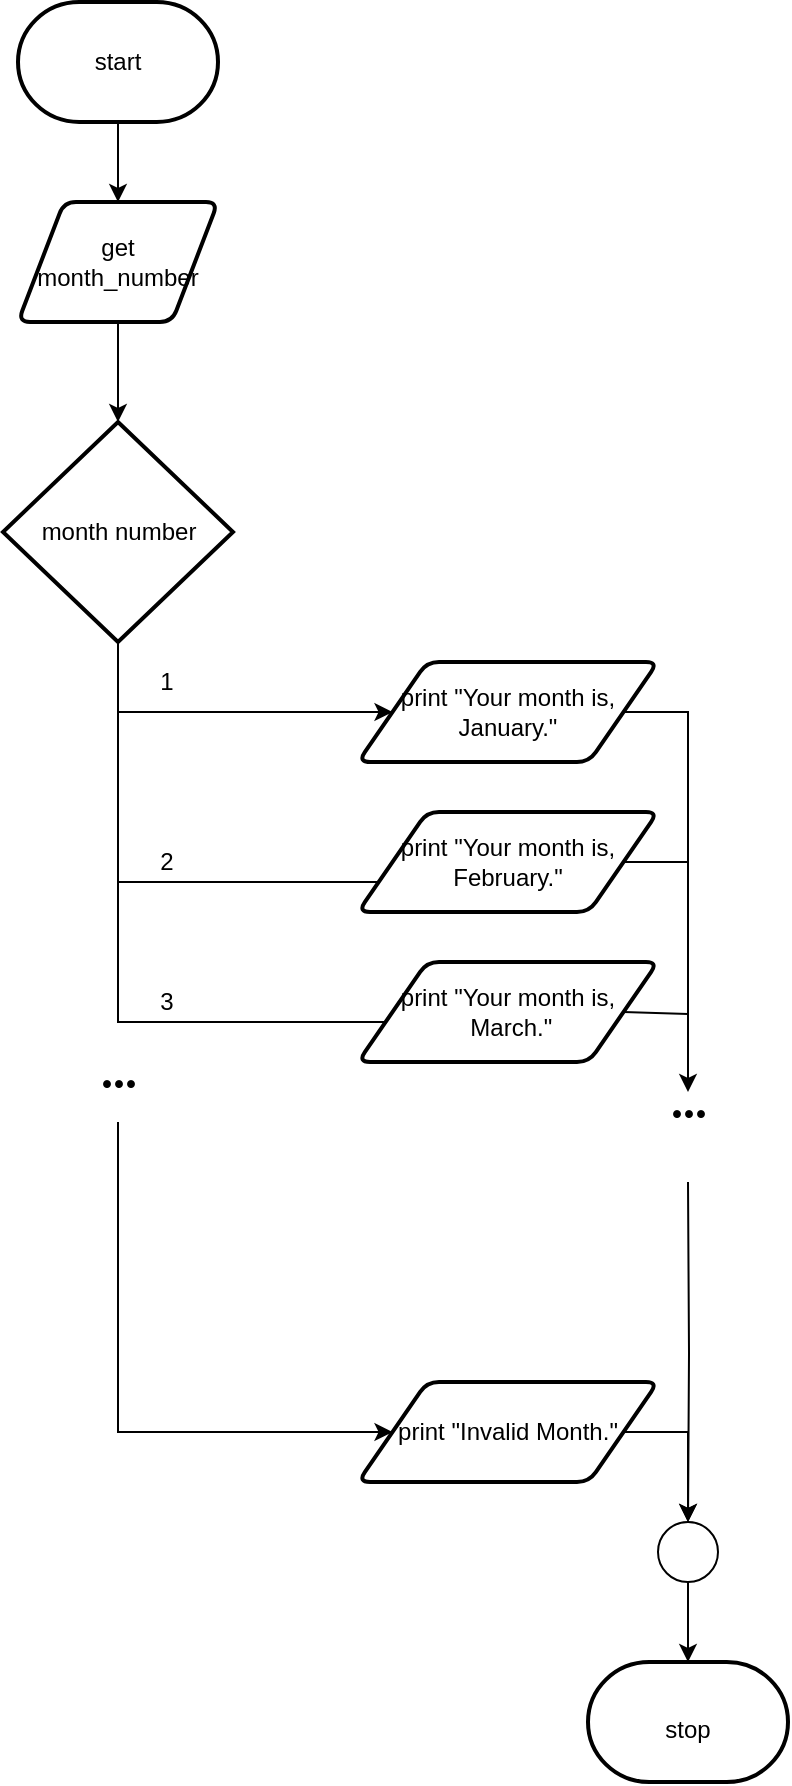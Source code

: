<mxfile>
    <diagram id="BsBV6leVBUCAfMzn52um" name="Page-1">
        <mxGraphModel dx="651" dy="539" grid="1" gridSize="10" guides="1" tooltips="1" connect="1" arrows="1" fold="1" page="1" pageScale="1" pageWidth="827" pageHeight="1169" math="0" shadow="0">
            <root>
                <mxCell id="0"/>
                <mxCell id="1" parent="0"/>
                <mxCell id="9" style="edgeStyle=none;html=1;entryX=0.5;entryY=0;entryDx=0;entryDy=0;" parent="1" source="2" target="3" edge="1">
                    <mxGeometry relative="1" as="geometry"/>
                </mxCell>
                <mxCell id="2" value="start" style="strokeWidth=2;html=1;shape=mxgraph.flowchart.terminator;whiteSpace=wrap;" parent="1" vertex="1">
                    <mxGeometry x="340" y="40" width="100" height="60" as="geometry"/>
                </mxCell>
                <mxCell id="59" style="edgeStyle=none;html=1;entryX=0.5;entryY=0;entryDx=0;entryDy=0;entryPerimeter=0;" parent="1" source="3" target="18" edge="1">
                    <mxGeometry relative="1" as="geometry"/>
                </mxCell>
                <mxCell id="3" value="get &lt;br&gt;month_number" style="shape=parallelogram;html=1;strokeWidth=2;perimeter=parallelogramPerimeter;whiteSpace=wrap;rounded=1;arcSize=12;size=0.23;" parent="1" vertex="1">
                    <mxGeometry x="340" y="140" width="100" height="60" as="geometry"/>
                </mxCell>
                <mxCell id="32" style="edgeStyle=orthogonalEdgeStyle;html=1;entryX=0;entryY=0.5;entryDx=0;entryDy=0;entryPerimeter=0;strokeColor=none;rounded=0;" parent="1" edge="1">
                    <mxGeometry relative="1" as="geometry">
                        <mxPoint x="515" y="480" as="targetPoint"/>
                        <mxPoint x="443.9" y="535" as="sourcePoint"/>
                    </mxGeometry>
                </mxCell>
                <mxCell id="67" style="edgeStyle=orthogonalEdgeStyle;html=1;entryX=0;entryY=0.5;entryDx=0;entryDy=0;exitX=0.5;exitY=1;exitDx=0;exitDy=0;exitPerimeter=0;rounded=0;" parent="1" source="18" target="77" edge="1">
                    <mxGeometry relative="1" as="geometry">
                        <mxPoint x="390" y="410" as="targetPoint"/>
                        <Array as="points">
                            <mxPoint x="390" y="395"/>
                        </Array>
                    </mxGeometry>
                </mxCell>
                <mxCell id="79" style="edgeStyle=orthogonalEdgeStyle;rounded=0;html=1;entryX=0;entryY=0.5;entryDx=0;entryDy=0;" edge="1" parent="1" source="18" target="80">
                    <mxGeometry relative="1" as="geometry">
                        <mxPoint x="390" y="470" as="targetPoint"/>
                        <Array as="points">
                            <mxPoint x="390" y="480"/>
                            <mxPoint x="527" y="480"/>
                        </Array>
                    </mxGeometry>
                </mxCell>
                <mxCell id="83" style="edgeStyle=orthogonalEdgeStyle;rounded=0;html=1;entryX=0;entryY=0.5;entryDx=0;entryDy=0;" edge="1" parent="1" source="18" target="82">
                    <mxGeometry relative="1" as="geometry">
                        <Array as="points">
                            <mxPoint x="390" y="550"/>
                            <mxPoint x="527" y="550"/>
                        </Array>
                    </mxGeometry>
                </mxCell>
                <mxCell id="18" value="month number" style="strokeWidth=2;html=1;shape=mxgraph.flowchart.decision;whiteSpace=wrap;" parent="1" vertex="1">
                    <mxGeometry x="332.5" y="250" width="115" height="110" as="geometry"/>
                </mxCell>
                <mxCell id="93" style="edgeStyle=orthogonalEdgeStyle;rounded=0;html=1;fontFamily=Comic Sans MS;fontSize=24;" edge="1" parent="1" source="77">
                    <mxGeometry relative="1" as="geometry">
                        <mxPoint x="675" y="585" as="targetPoint"/>
                        <Array as="points">
                            <mxPoint x="675" y="395"/>
                        </Array>
                    </mxGeometry>
                </mxCell>
                <mxCell id="77" value="print &quot;Your month is, January.&quot;" style="shape=parallelogram;html=1;strokeWidth=2;perimeter=parallelogramPerimeter;whiteSpace=wrap;rounded=1;arcSize=12;size=0.23;" vertex="1" parent="1">
                    <mxGeometry x="510" y="370" width="150" height="50" as="geometry"/>
                </mxCell>
                <mxCell id="78" value="1" style="text;html=1;align=center;verticalAlign=middle;resizable=0;points=[];autosize=1;strokeColor=none;fillColor=none;" vertex="1" parent="1">
                    <mxGeometry x="404" y="370" width="20" height="20" as="geometry"/>
                </mxCell>
                <mxCell id="80" value="print &quot;Your month is, February.&quot;" style="shape=parallelogram;html=1;strokeWidth=2;perimeter=parallelogramPerimeter;whiteSpace=wrap;rounded=1;arcSize=12;size=0.23;" vertex="1" parent="1">
                    <mxGeometry x="510" y="445" width="150" height="50" as="geometry"/>
                </mxCell>
                <mxCell id="81" value="2" style="text;html=1;align=center;verticalAlign=middle;resizable=0;points=[];autosize=1;strokeColor=none;fillColor=none;" vertex="1" parent="1">
                    <mxGeometry x="404" y="460" width="20" height="20" as="geometry"/>
                </mxCell>
                <mxCell id="82" value="print &quot;Your month is,&lt;br&gt;&amp;nbsp;March.&quot;" style="shape=parallelogram;html=1;strokeWidth=2;perimeter=parallelogramPerimeter;whiteSpace=wrap;rounded=1;arcSize=12;size=0.23;" vertex="1" parent="1">
                    <mxGeometry x="510" y="520" width="150" height="50" as="geometry"/>
                </mxCell>
                <mxCell id="84" value="3" style="text;html=1;align=center;verticalAlign=middle;resizable=0;points=[];autosize=1;strokeColor=none;fillColor=none;" vertex="1" parent="1">
                    <mxGeometry x="404" y="530" width="20" height="20" as="geometry"/>
                </mxCell>
                <mxCell id="88" value="&lt;font style=&quot;font-size: 24px&quot; face=&quot;Comic Sans MS&quot;&gt;&lt;b&gt;...&lt;/b&gt;&lt;/font&gt;" style="text;html=1;align=center;verticalAlign=middle;resizable=0;points=[];autosize=1;strokeColor=none;fillColor=none;" vertex="1" parent="1">
                    <mxGeometry x="365" y="565" width="50" height="20" as="geometry"/>
                </mxCell>
                <mxCell id="90" value="" style="endArrow=classic;html=1;rounded=0;fontFamily=Comic Sans MS;fontSize=24;entryX=0;entryY=0.5;entryDx=0;entryDy=0;edgeStyle=orthogonalEdgeStyle;" edge="1" parent="1" target="91">
                    <mxGeometry width="50" height="50" relative="1" as="geometry">
                        <mxPoint x="390" y="600" as="sourcePoint"/>
                        <mxPoint x="390" y="760" as="targetPoint"/>
                        <Array as="points">
                            <mxPoint x="390" y="755"/>
                        </Array>
                    </mxGeometry>
                </mxCell>
                <mxCell id="109" style="edgeStyle=orthogonalEdgeStyle;rounded=0;html=1;entryX=0.5;entryY=0;entryDx=0;entryDy=0;fontFamily=Comic Sans MS;fontSize=24;exitX=1;exitY=0.5;exitDx=0;exitDy=0;" edge="1" parent="1" source="91" target="104">
                    <mxGeometry relative="1" as="geometry">
                        <Array as="points">
                            <mxPoint x="675" y="755"/>
                        </Array>
                    </mxGeometry>
                </mxCell>
                <mxCell id="91" value="print &quot;Invalid Month.&quot;" style="shape=parallelogram;html=1;strokeWidth=2;perimeter=parallelogramPerimeter;whiteSpace=wrap;rounded=1;arcSize=12;size=0.23;" vertex="1" parent="1">
                    <mxGeometry x="510" y="730" width="150" height="50" as="geometry"/>
                </mxCell>
                <mxCell id="108" style="edgeStyle=orthogonalEdgeStyle;rounded=0;html=1;fontFamily=Comic Sans MS;fontSize=24;" edge="1" parent="1" target="104">
                    <mxGeometry relative="1" as="geometry">
                        <mxPoint x="675" y="630" as="sourcePoint"/>
                    </mxGeometry>
                </mxCell>
                <mxCell id="92" value="&lt;font style=&quot;font-size: 24px&quot; face=&quot;Comic Sans MS&quot;&gt;&lt;b&gt;...&lt;/b&gt;&lt;/font&gt;" style="text;html=1;align=center;verticalAlign=middle;resizable=0;points=[];autosize=1;strokeColor=none;fillColor=none;" vertex="1" parent="1">
                    <mxGeometry x="650" y="580" width="50" height="20" as="geometry"/>
                </mxCell>
                <mxCell id="99" value="" style="endArrow=none;html=1;rounded=0;fontFamily=Comic Sans MS;fontSize=24;entryX=1;entryY=0.5;entryDx=0;entryDy=0;" edge="1" parent="1" target="80">
                    <mxGeometry width="50" height="50" relative="1" as="geometry">
                        <mxPoint x="675" y="470" as="sourcePoint"/>
                        <mxPoint x="600" y="520" as="targetPoint"/>
                    </mxGeometry>
                </mxCell>
                <mxCell id="102" value="" style="endArrow=none;html=1;rounded=0;fontFamily=Comic Sans MS;fontSize=24;entryX=1;entryY=0.5;entryDx=0;entryDy=0;" edge="1" parent="1" target="82">
                    <mxGeometry width="50" height="50" relative="1" as="geometry">
                        <mxPoint x="675" y="546" as="sourcePoint"/>
                        <mxPoint x="600" y="520" as="targetPoint"/>
                    </mxGeometry>
                </mxCell>
                <mxCell id="111" style="edgeStyle=orthogonalEdgeStyle;rounded=0;html=1;entryX=0.5;entryY=0;entryDx=0;entryDy=0;entryPerimeter=0;fontFamily=Helvetica;fontSize=12;" edge="1" parent="1" source="104" target="110">
                    <mxGeometry relative="1" as="geometry"/>
                </mxCell>
                <mxCell id="104" value="" style="ellipse;whiteSpace=wrap;html=1;aspect=fixed;fontFamily=Comic Sans MS;fontSize=24;" vertex="1" parent="1">
                    <mxGeometry x="660" y="800" width="30" height="30" as="geometry"/>
                </mxCell>
                <mxCell id="110" value="&lt;font style=&quot;font-size: 12px&quot; face=&quot;Helvetica&quot;&gt;stop&lt;/font&gt;" style="strokeWidth=2;html=1;shape=mxgraph.flowchart.terminator;whiteSpace=wrap;fontFamily=Comic Sans MS;fontSize=24;" vertex="1" parent="1">
                    <mxGeometry x="625" y="870" width="100" height="60" as="geometry"/>
                </mxCell>
            </root>
        </mxGraphModel>
    </diagram>
</mxfile>